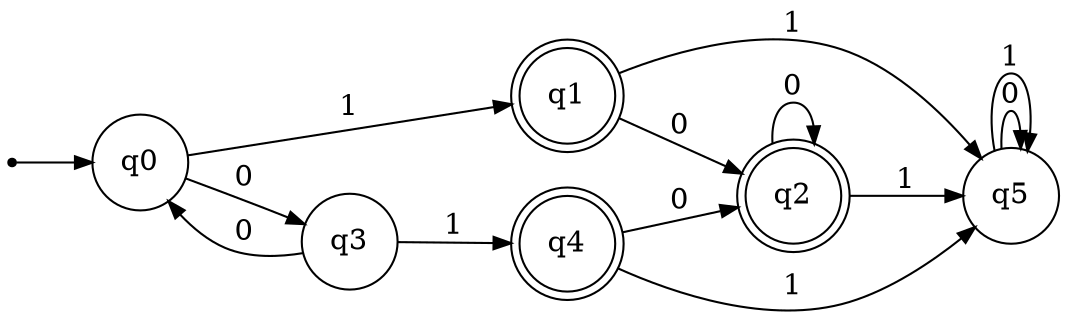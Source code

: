 digraph {
	ranksep=0.5 size="(8, 8)"
	rankdir=LR
	Initial [label="" fontsize=14.0 shape=point]
	q0 [fontsize=14.0 shape=circle]
	q1 [fontsize=14.0 shape=doublecircle]
	q2 [fontsize=14.0 shape=doublecircle]
	q3 [fontsize=14.0 shape=circle]
	q4 [fontsize=14.0 shape=doublecircle]
	q5 [fontsize=14.0 shape=circle]
	Initial -> q0 [arrowsize=0.85]
	q0 -> q3 [label=" 0 " arrowsize=0.85 fontsize=14.0]
	q0 -> q1 [label=" 1 " arrowsize=0.85 fontsize=14.0]
	q1 -> q2 [label=" 0 " arrowsize=0.85 fontsize=14.0]
	q1 -> q5 [label=" 1 " arrowsize=0.85 fontsize=14.0]
	q2 -> q2 [label=" 0 " arrowsize=0.85 fontsize=14.0]
	q2 -> q5 [label=" 1 " arrowsize=0.85 fontsize=14.0]
	q3 -> q0 [label=" 0 " arrowsize=0.85 fontsize=14.0]
	q3 -> q4 [label=" 1 " arrowsize=0.85 fontsize=14.0]
	q4 -> q2 [label=" 0 " arrowsize=0.85 fontsize=14.0]
	q4 -> q5 [label=" 1 " arrowsize=0.85 fontsize=14.0]
	q5 -> q5 [label=" 0 " arrowsize=0.85 fontsize=14.0]
	q5 -> q5 [label=" 1 " arrowsize=0.85 fontsize=14.0]
}
